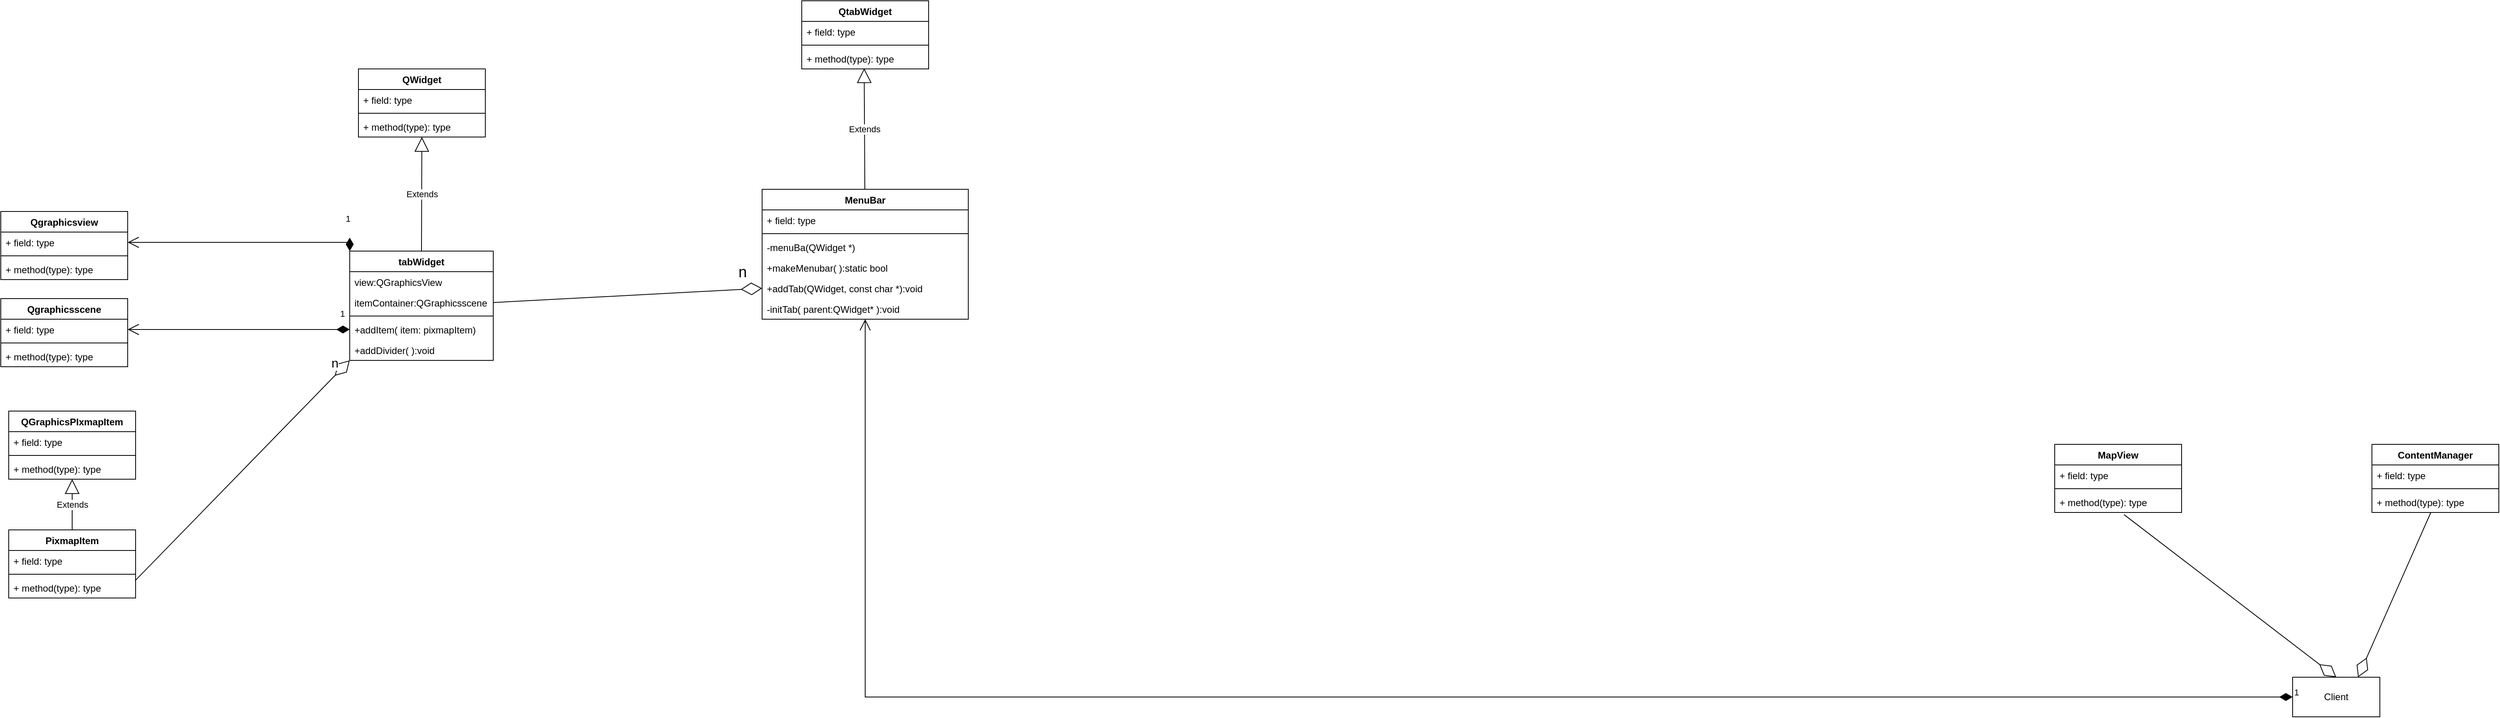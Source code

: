<mxfile version="21.3.5" type="device">
  <diagram name="第 1 页" id="hAShib07CG1S3fAzilLY">
    <mxGraphModel dx="6316" dy="1768" grid="1" gridSize="10" guides="1" tooltips="1" connect="1" arrows="1" fold="1" page="1" pageScale="1" pageWidth="827" pageHeight="1169" math="0" shadow="0">
      <root>
        <mxCell id="0" />
        <mxCell id="1" parent="0" />
        <mxCell id="-EHXvkH1eTuQFoeocjYc-5" value="Client" style="html=1;whiteSpace=wrap;" parent="1" vertex="1">
          <mxGeometry x="220" y="974" width="110" height="50" as="geometry" />
        </mxCell>
        <mxCell id="-EHXvkH1eTuQFoeocjYc-7" value="MenuBar" style="swimlane;fontStyle=1;align=center;verticalAlign=top;childLayout=stackLayout;horizontal=1;startSize=26;horizontalStack=0;resizeParent=1;resizeParentMax=0;resizeLast=0;collapsible=1;marginBottom=0;whiteSpace=wrap;html=1;" parent="1" vertex="1">
          <mxGeometry x="-1710" y="358" width="260" height="164" as="geometry" />
        </mxCell>
        <mxCell id="-EHXvkH1eTuQFoeocjYc-8" value="+ field: type" style="text;strokeColor=none;fillColor=none;align=left;verticalAlign=top;spacingLeft=4;spacingRight=4;overflow=hidden;rotatable=0;points=[[0,0.5],[1,0.5]];portConstraint=eastwest;whiteSpace=wrap;html=1;" parent="-EHXvkH1eTuQFoeocjYc-7" vertex="1">
          <mxGeometry y="26" width="260" height="26" as="geometry" />
        </mxCell>
        <mxCell id="-EHXvkH1eTuQFoeocjYc-9" value="" style="line;strokeWidth=1;fillColor=none;align=left;verticalAlign=middle;spacingTop=-1;spacingLeft=3;spacingRight=3;rotatable=0;labelPosition=right;points=[];portConstraint=eastwest;strokeColor=inherit;" parent="-EHXvkH1eTuQFoeocjYc-7" vertex="1">
          <mxGeometry y="52" width="260" height="8" as="geometry" />
        </mxCell>
        <mxCell id="AHg1zwZkwYsp26_8VO8N-12" value="-menuBa(QWidget *)" style="text;strokeColor=none;fillColor=none;align=left;verticalAlign=top;spacingLeft=4;spacingRight=4;overflow=hidden;rotatable=0;points=[[0,0.5],[1,0.5]];portConstraint=eastwest;whiteSpace=wrap;html=1;" parent="-EHXvkH1eTuQFoeocjYc-7" vertex="1">
          <mxGeometry y="60" width="260" height="26" as="geometry" />
        </mxCell>
        <mxCell id="AHg1zwZkwYsp26_8VO8N-18" value="+makeMenubar( ):static bool" style="text;strokeColor=none;fillColor=none;align=left;verticalAlign=top;spacingLeft=4;spacingRight=4;overflow=hidden;rotatable=0;points=[[0,0.5],[1,0.5]];portConstraint=eastwest;whiteSpace=wrap;html=1;" parent="-EHXvkH1eTuQFoeocjYc-7" vertex="1">
          <mxGeometry y="86" width="260" height="26" as="geometry" />
        </mxCell>
        <mxCell id="AHg1zwZkwYsp26_8VO8N-11" value="+addTab(QWidget, const char *):void" style="text;strokeColor=none;fillColor=none;align=left;verticalAlign=top;spacingLeft=4;spacingRight=4;overflow=hidden;rotatable=0;points=[[0,0.5],[1,0.5]];portConstraint=eastwest;whiteSpace=wrap;html=1;" parent="-EHXvkH1eTuQFoeocjYc-7" vertex="1">
          <mxGeometry y="112" width="260" height="26" as="geometry" />
        </mxCell>
        <mxCell id="AHg1zwZkwYsp26_8VO8N-17" value="-initTab( parent:QWidget* ):void" style="text;strokeColor=none;fillColor=none;align=left;verticalAlign=top;spacingLeft=4;spacingRight=4;overflow=hidden;rotatable=0;points=[[0,0.5],[1,0.5]];portConstraint=eastwest;whiteSpace=wrap;html=1;" parent="-EHXvkH1eTuQFoeocjYc-7" vertex="1">
          <mxGeometry y="138" width="260" height="26" as="geometry" />
        </mxCell>
        <mxCell id="-EHXvkH1eTuQFoeocjYc-15" value="MapView" style="swimlane;fontStyle=1;align=center;verticalAlign=top;childLayout=stackLayout;horizontal=1;startSize=26;horizontalStack=0;resizeParent=1;resizeParentMax=0;resizeLast=0;collapsible=1;marginBottom=0;whiteSpace=wrap;html=1;" parent="1" vertex="1">
          <mxGeometry x="-80" y="680" width="160" height="86" as="geometry" />
        </mxCell>
        <mxCell id="-EHXvkH1eTuQFoeocjYc-16" value="+ field: type" style="text;strokeColor=none;fillColor=none;align=left;verticalAlign=top;spacingLeft=4;spacingRight=4;overflow=hidden;rotatable=0;points=[[0,0.5],[1,0.5]];portConstraint=eastwest;whiteSpace=wrap;html=1;" parent="-EHXvkH1eTuQFoeocjYc-15" vertex="1">
          <mxGeometry y="26" width="160" height="26" as="geometry" />
        </mxCell>
        <mxCell id="-EHXvkH1eTuQFoeocjYc-17" value="" style="line;strokeWidth=1;fillColor=none;align=left;verticalAlign=middle;spacingTop=-1;spacingLeft=3;spacingRight=3;rotatable=0;labelPosition=right;points=[];portConstraint=eastwest;strokeColor=inherit;" parent="-EHXvkH1eTuQFoeocjYc-15" vertex="1">
          <mxGeometry y="52" width="160" height="8" as="geometry" />
        </mxCell>
        <mxCell id="-EHXvkH1eTuQFoeocjYc-18" value="+ method(type): type" style="text;strokeColor=none;fillColor=none;align=left;verticalAlign=top;spacingLeft=4;spacingRight=4;overflow=hidden;rotatable=0;points=[[0,0.5],[1,0.5]];portConstraint=eastwest;whiteSpace=wrap;html=1;" parent="-EHXvkH1eTuQFoeocjYc-15" vertex="1">
          <mxGeometry y="60" width="160" height="26" as="geometry" />
        </mxCell>
        <mxCell id="-EHXvkH1eTuQFoeocjYc-19" value="ContentManager" style="swimlane;fontStyle=1;align=center;verticalAlign=top;childLayout=stackLayout;horizontal=1;startSize=26;horizontalStack=0;resizeParent=1;resizeParentMax=0;resizeLast=0;collapsible=1;marginBottom=0;whiteSpace=wrap;html=1;" parent="1" vertex="1">
          <mxGeometry x="320" y="680" width="160" height="86" as="geometry" />
        </mxCell>
        <mxCell id="-EHXvkH1eTuQFoeocjYc-20" value="+ field: type" style="text;strokeColor=none;fillColor=none;align=left;verticalAlign=top;spacingLeft=4;spacingRight=4;overflow=hidden;rotatable=0;points=[[0,0.5],[1,0.5]];portConstraint=eastwest;whiteSpace=wrap;html=1;" parent="-EHXvkH1eTuQFoeocjYc-19" vertex="1">
          <mxGeometry y="26" width="160" height="26" as="geometry" />
        </mxCell>
        <mxCell id="-EHXvkH1eTuQFoeocjYc-21" value="" style="line;strokeWidth=1;fillColor=none;align=left;verticalAlign=middle;spacingTop=-1;spacingLeft=3;spacingRight=3;rotatable=0;labelPosition=right;points=[];portConstraint=eastwest;strokeColor=inherit;" parent="-EHXvkH1eTuQFoeocjYc-19" vertex="1">
          <mxGeometry y="52" width="160" height="8" as="geometry" />
        </mxCell>
        <mxCell id="-EHXvkH1eTuQFoeocjYc-22" value="+ method(type): type" style="text;strokeColor=none;fillColor=none;align=left;verticalAlign=top;spacingLeft=4;spacingRight=4;overflow=hidden;rotatable=0;points=[[0,0.5],[1,0.5]];portConstraint=eastwest;whiteSpace=wrap;html=1;" parent="-EHXvkH1eTuQFoeocjYc-19" vertex="1">
          <mxGeometry y="60" width="160" height="26" as="geometry" />
        </mxCell>
        <mxCell id="-EHXvkH1eTuQFoeocjYc-23" value="1" style="endArrow=open;html=1;endSize=12;startArrow=diamondThin;startSize=14;startFill=1;edgeStyle=orthogonalEdgeStyle;align=left;verticalAlign=bottom;rounded=0;exitX=0;exitY=0.5;exitDx=0;exitDy=0;" parent="1" source="-EHXvkH1eTuQFoeocjYc-5" target="-EHXvkH1eTuQFoeocjYc-7" edge="1">
          <mxGeometry x="-1" y="3" relative="1" as="geometry">
            <mxPoint x="70" y="760" as="sourcePoint" />
            <mxPoint x="160" y="1090" as="targetPoint" />
          </mxGeometry>
        </mxCell>
        <mxCell id="-EHXvkH1eTuQFoeocjYc-25" value="" style="endArrow=diamondThin;endFill=0;endSize=24;html=1;rounded=0;exitX=0.546;exitY=1.103;exitDx=0;exitDy=0;exitPerimeter=0;entryX=0.5;entryY=0;entryDx=0;entryDy=0;" parent="1" source="-EHXvkH1eTuQFoeocjYc-18" target="-EHXvkH1eTuQFoeocjYc-5" edge="1">
          <mxGeometry width="160" relative="1" as="geometry">
            <mxPoint x="240" y="940" as="sourcePoint" />
            <mxPoint x="260" y="800" as="targetPoint" />
          </mxGeometry>
        </mxCell>
        <mxCell id="-EHXvkH1eTuQFoeocjYc-26" value="" style="endArrow=diamondThin;endFill=0;endSize=24;html=1;rounded=0;entryX=0.75;entryY=0;entryDx=0;entryDy=0;" parent="1" source="-EHXvkH1eTuQFoeocjYc-22" target="-EHXvkH1eTuQFoeocjYc-5" edge="1">
          <mxGeometry width="160" relative="1" as="geometry">
            <mxPoint x="310" y="970" as="sourcePoint" />
            <mxPoint x="690" y="1110" as="targetPoint" />
          </mxGeometry>
        </mxCell>
        <mxCell id="AHg1zwZkwYsp26_8VO8N-5" value="QtabWidget" style="swimlane;fontStyle=1;align=center;verticalAlign=top;childLayout=stackLayout;horizontal=1;startSize=26;horizontalStack=0;resizeParent=1;resizeParentMax=0;resizeLast=0;collapsible=1;marginBottom=0;whiteSpace=wrap;html=1;" parent="1" vertex="1">
          <mxGeometry x="-1660" y="120" width="160" height="86" as="geometry" />
        </mxCell>
        <mxCell id="AHg1zwZkwYsp26_8VO8N-6" value="+ field: type" style="text;strokeColor=none;fillColor=none;align=left;verticalAlign=top;spacingLeft=4;spacingRight=4;overflow=hidden;rotatable=0;points=[[0,0.5],[1,0.5]];portConstraint=eastwest;whiteSpace=wrap;html=1;" parent="AHg1zwZkwYsp26_8VO8N-5" vertex="1">
          <mxGeometry y="26" width="160" height="26" as="geometry" />
        </mxCell>
        <mxCell id="AHg1zwZkwYsp26_8VO8N-7" value="" style="line;strokeWidth=1;fillColor=none;align=left;verticalAlign=middle;spacingTop=-1;spacingLeft=3;spacingRight=3;rotatable=0;labelPosition=right;points=[];portConstraint=eastwest;strokeColor=inherit;" parent="AHg1zwZkwYsp26_8VO8N-5" vertex="1">
          <mxGeometry y="52" width="160" height="8" as="geometry" />
        </mxCell>
        <mxCell id="AHg1zwZkwYsp26_8VO8N-8" value="+ method(type): type" style="text;strokeColor=none;fillColor=none;align=left;verticalAlign=top;spacingLeft=4;spacingRight=4;overflow=hidden;rotatable=0;points=[[0,0.5],[1,0.5]];portConstraint=eastwest;whiteSpace=wrap;html=1;" parent="AHg1zwZkwYsp26_8VO8N-5" vertex="1">
          <mxGeometry y="60" width="160" height="26" as="geometry" />
        </mxCell>
        <mxCell id="AHg1zwZkwYsp26_8VO8N-10" value="Extends" style="endArrow=block;endSize=16;endFill=0;html=1;rounded=0;entryX=0.492;entryY=0.97;entryDx=0;entryDy=0;entryPerimeter=0;" parent="1" source="-EHXvkH1eTuQFoeocjYc-7" target="AHg1zwZkwYsp26_8VO8N-8" edge="1">
          <mxGeometry width="160" relative="1" as="geometry">
            <mxPoint x="-1650" y="318" as="sourcePoint" />
            <mxPoint x="-1730" y="268" as="targetPoint" />
          </mxGeometry>
        </mxCell>
        <mxCell id="AHg1zwZkwYsp26_8VO8N-13" value="tabWidget" style="swimlane;fontStyle=1;align=center;verticalAlign=top;childLayout=stackLayout;horizontal=1;startSize=26;horizontalStack=0;resizeParent=1;resizeParentMax=0;resizeLast=0;collapsible=1;marginBottom=0;whiteSpace=wrap;html=1;" parent="1" vertex="1">
          <mxGeometry x="-2230" y="436" width="181" height="138" as="geometry" />
        </mxCell>
        <mxCell id="AHg1zwZkwYsp26_8VO8N-14" value="view:QGraphicsView" style="text;strokeColor=none;fillColor=none;align=left;verticalAlign=top;spacingLeft=4;spacingRight=4;overflow=hidden;rotatable=0;points=[[0,0.5],[1,0.5]];portConstraint=eastwest;whiteSpace=wrap;html=1;" parent="AHg1zwZkwYsp26_8VO8N-13" vertex="1">
          <mxGeometry y="26" width="181" height="26" as="geometry" />
        </mxCell>
        <mxCell id="AHg1zwZkwYsp26_8VO8N-30" value="itemContainer:QGraphicsscene" style="text;strokeColor=none;fillColor=none;align=left;verticalAlign=top;spacingLeft=4;spacingRight=4;overflow=hidden;rotatable=0;points=[[0,0.5],[1,0.5]];portConstraint=eastwest;whiteSpace=wrap;html=1;" parent="AHg1zwZkwYsp26_8VO8N-13" vertex="1">
          <mxGeometry y="52" width="181" height="26" as="geometry" />
        </mxCell>
        <mxCell id="AHg1zwZkwYsp26_8VO8N-15" value="" style="line;strokeWidth=1;fillColor=none;align=left;verticalAlign=middle;spacingTop=-1;spacingLeft=3;spacingRight=3;rotatable=0;labelPosition=right;points=[];portConstraint=eastwest;strokeColor=inherit;" parent="AHg1zwZkwYsp26_8VO8N-13" vertex="1">
          <mxGeometry y="78" width="181" height="8" as="geometry" />
        </mxCell>
        <mxCell id="AHg1zwZkwYsp26_8VO8N-16" value="+addItem( item: pixmapItem)" style="text;strokeColor=none;fillColor=none;align=left;verticalAlign=top;spacingLeft=4;spacingRight=4;overflow=hidden;rotatable=0;points=[[0,0.5],[1,0.5]];portConstraint=eastwest;whiteSpace=wrap;html=1;" parent="AHg1zwZkwYsp26_8VO8N-13" vertex="1">
          <mxGeometry y="86" width="181" height="26" as="geometry" />
        </mxCell>
        <mxCell id="AHg1zwZkwYsp26_8VO8N-32" value="+addDivider( ):void" style="text;strokeColor=none;fillColor=none;align=left;verticalAlign=top;spacingLeft=4;spacingRight=4;overflow=hidden;rotatable=0;points=[[0,0.5],[1,0.5]];portConstraint=eastwest;whiteSpace=wrap;html=1;" parent="AHg1zwZkwYsp26_8VO8N-13" vertex="1">
          <mxGeometry y="112" width="181" height="26" as="geometry" />
        </mxCell>
        <mxCell id="AHg1zwZkwYsp26_8VO8N-19" value="Qgraphicsscene" style="swimlane;fontStyle=1;align=center;verticalAlign=top;childLayout=stackLayout;horizontal=1;startSize=26;horizontalStack=0;resizeParent=1;resizeParentMax=0;resizeLast=0;collapsible=1;marginBottom=0;whiteSpace=wrap;html=1;" parent="1" vertex="1">
          <mxGeometry x="-2670" y="496" width="160" height="86" as="geometry" />
        </mxCell>
        <mxCell id="AHg1zwZkwYsp26_8VO8N-20" value="+ field: type" style="text;strokeColor=none;fillColor=none;align=left;verticalAlign=top;spacingLeft=4;spacingRight=4;overflow=hidden;rotatable=0;points=[[0,0.5],[1,0.5]];portConstraint=eastwest;whiteSpace=wrap;html=1;" parent="AHg1zwZkwYsp26_8VO8N-19" vertex="1">
          <mxGeometry y="26" width="160" height="26" as="geometry" />
        </mxCell>
        <mxCell id="AHg1zwZkwYsp26_8VO8N-21" value="" style="line;strokeWidth=1;fillColor=none;align=left;verticalAlign=middle;spacingTop=-1;spacingLeft=3;spacingRight=3;rotatable=0;labelPosition=right;points=[];portConstraint=eastwest;strokeColor=inherit;" parent="AHg1zwZkwYsp26_8VO8N-19" vertex="1">
          <mxGeometry y="52" width="160" height="8" as="geometry" />
        </mxCell>
        <mxCell id="AHg1zwZkwYsp26_8VO8N-22" value="+ method(type): type" style="text;strokeColor=none;fillColor=none;align=left;verticalAlign=top;spacingLeft=4;spacingRight=4;overflow=hidden;rotatable=0;points=[[0,0.5],[1,0.5]];portConstraint=eastwest;whiteSpace=wrap;html=1;" parent="AHg1zwZkwYsp26_8VO8N-19" vertex="1">
          <mxGeometry y="60" width="160" height="26" as="geometry" />
        </mxCell>
        <mxCell id="AHg1zwZkwYsp26_8VO8N-23" value="Qgraphicsview" style="swimlane;fontStyle=1;align=center;verticalAlign=top;childLayout=stackLayout;horizontal=1;startSize=26;horizontalStack=0;resizeParent=1;resizeParentMax=0;resizeLast=0;collapsible=1;marginBottom=0;whiteSpace=wrap;html=1;" parent="1" vertex="1">
          <mxGeometry x="-2670" y="386" width="160" height="86" as="geometry" />
        </mxCell>
        <mxCell id="AHg1zwZkwYsp26_8VO8N-24" value="+ field: type" style="text;strokeColor=none;fillColor=none;align=left;verticalAlign=top;spacingLeft=4;spacingRight=4;overflow=hidden;rotatable=0;points=[[0,0.5],[1,0.5]];portConstraint=eastwest;whiteSpace=wrap;html=1;" parent="AHg1zwZkwYsp26_8VO8N-23" vertex="1">
          <mxGeometry y="26" width="160" height="26" as="geometry" />
        </mxCell>
        <mxCell id="AHg1zwZkwYsp26_8VO8N-25" value="" style="line;strokeWidth=1;fillColor=none;align=left;verticalAlign=middle;spacingTop=-1;spacingLeft=3;spacingRight=3;rotatable=0;labelPosition=right;points=[];portConstraint=eastwest;strokeColor=inherit;" parent="AHg1zwZkwYsp26_8VO8N-23" vertex="1">
          <mxGeometry y="52" width="160" height="8" as="geometry" />
        </mxCell>
        <mxCell id="AHg1zwZkwYsp26_8VO8N-26" value="+ method(type): type" style="text;strokeColor=none;fillColor=none;align=left;verticalAlign=top;spacingLeft=4;spacingRight=4;overflow=hidden;rotatable=0;points=[[0,0.5],[1,0.5]];portConstraint=eastwest;whiteSpace=wrap;html=1;" parent="AHg1zwZkwYsp26_8VO8N-23" vertex="1">
          <mxGeometry y="60" width="160" height="26" as="geometry" />
        </mxCell>
        <mxCell id="AHg1zwZkwYsp26_8VO8N-27" value="1" style="endArrow=open;html=1;endSize=12;startArrow=diamondThin;startSize=14;startFill=1;edgeStyle=orthogonalEdgeStyle;align=left;verticalAlign=bottom;rounded=0;entryX=1;entryY=0.5;entryDx=0;entryDy=0;exitX=0;exitY=0.5;exitDx=0;exitDy=0;" parent="1" source="AHg1zwZkwYsp26_8VO8N-16" target="AHg1zwZkwYsp26_8VO8N-20" edge="1">
          <mxGeometry x="-0.899" y="-11" relative="1" as="geometry">
            <mxPoint x="-2320" y="656" as="sourcePoint" />
            <mxPoint x="-2279" y="866" as="targetPoint" />
            <mxPoint as="offset" />
          </mxGeometry>
        </mxCell>
        <mxCell id="AHg1zwZkwYsp26_8VO8N-29" value="1" style="endArrow=open;html=1;endSize=12;startArrow=diamondThin;startSize=14;startFill=1;edgeStyle=orthogonalEdgeStyle;align=left;verticalAlign=bottom;rounded=0;exitX=0;exitY=0;exitDx=0;exitDy=0;" parent="1" source="AHg1zwZkwYsp26_8VO8N-13" target="AHg1zwZkwYsp26_8VO8N-24" edge="1">
          <mxGeometry x="-0.878" y="-21" relative="1" as="geometry">
            <mxPoint x="-2570.0" y="612" as="sourcePoint" />
            <mxPoint x="-2435.75" y="366" as="targetPoint" />
            <mxPoint as="offset" />
          </mxGeometry>
        </mxCell>
        <mxCell id="AHg1zwZkwYsp26_8VO8N-33" value="QGraphicsPIxmapItem" style="swimlane;fontStyle=1;align=center;verticalAlign=top;childLayout=stackLayout;horizontal=1;startSize=26;horizontalStack=0;resizeParent=1;resizeParentMax=0;resizeLast=0;collapsible=1;marginBottom=0;whiteSpace=wrap;html=1;" parent="1" vertex="1">
          <mxGeometry x="-2660" y="638" width="160" height="86" as="geometry" />
        </mxCell>
        <mxCell id="AHg1zwZkwYsp26_8VO8N-34" value="+ field: type" style="text;strokeColor=none;fillColor=none;align=left;verticalAlign=top;spacingLeft=4;spacingRight=4;overflow=hidden;rotatable=0;points=[[0,0.5],[1,0.5]];portConstraint=eastwest;whiteSpace=wrap;html=1;" parent="AHg1zwZkwYsp26_8VO8N-33" vertex="1">
          <mxGeometry y="26" width="160" height="26" as="geometry" />
        </mxCell>
        <mxCell id="AHg1zwZkwYsp26_8VO8N-35" value="" style="line;strokeWidth=1;fillColor=none;align=left;verticalAlign=middle;spacingTop=-1;spacingLeft=3;spacingRight=3;rotatable=0;labelPosition=right;points=[];portConstraint=eastwest;strokeColor=inherit;" parent="AHg1zwZkwYsp26_8VO8N-33" vertex="1">
          <mxGeometry y="52" width="160" height="8" as="geometry" />
        </mxCell>
        <mxCell id="AHg1zwZkwYsp26_8VO8N-36" value="+ method(type): type" style="text;strokeColor=none;fillColor=none;align=left;verticalAlign=top;spacingLeft=4;spacingRight=4;overflow=hidden;rotatable=0;points=[[0,0.5],[1,0.5]];portConstraint=eastwest;whiteSpace=wrap;html=1;" parent="AHg1zwZkwYsp26_8VO8N-33" vertex="1">
          <mxGeometry y="60" width="160" height="26" as="geometry" />
        </mxCell>
        <mxCell id="AHg1zwZkwYsp26_8VO8N-37" value="PixmapItem" style="swimlane;fontStyle=1;align=center;verticalAlign=top;childLayout=stackLayout;horizontal=1;startSize=26;horizontalStack=0;resizeParent=1;resizeParentMax=0;resizeLast=0;collapsible=1;marginBottom=0;whiteSpace=wrap;html=1;" parent="1" vertex="1">
          <mxGeometry x="-2660" y="788" width="160" height="86" as="geometry" />
        </mxCell>
        <mxCell id="AHg1zwZkwYsp26_8VO8N-38" value="+ field: type" style="text;strokeColor=none;fillColor=none;align=left;verticalAlign=top;spacingLeft=4;spacingRight=4;overflow=hidden;rotatable=0;points=[[0,0.5],[1,0.5]];portConstraint=eastwest;whiteSpace=wrap;html=1;" parent="AHg1zwZkwYsp26_8VO8N-37" vertex="1">
          <mxGeometry y="26" width="160" height="26" as="geometry" />
        </mxCell>
        <mxCell id="AHg1zwZkwYsp26_8VO8N-39" value="" style="line;strokeWidth=1;fillColor=none;align=left;verticalAlign=middle;spacingTop=-1;spacingLeft=3;spacingRight=3;rotatable=0;labelPosition=right;points=[];portConstraint=eastwest;strokeColor=inherit;" parent="AHg1zwZkwYsp26_8VO8N-37" vertex="1">
          <mxGeometry y="52" width="160" height="8" as="geometry" />
        </mxCell>
        <mxCell id="AHg1zwZkwYsp26_8VO8N-40" value="+ method(type): type" style="text;strokeColor=none;fillColor=none;align=left;verticalAlign=top;spacingLeft=4;spacingRight=4;overflow=hidden;rotatable=0;points=[[0,0.5],[1,0.5]];portConstraint=eastwest;whiteSpace=wrap;html=1;" parent="AHg1zwZkwYsp26_8VO8N-37" vertex="1">
          <mxGeometry y="60" width="160" height="26" as="geometry" />
        </mxCell>
        <mxCell id="AHg1zwZkwYsp26_8VO8N-41" value="Extends" style="endArrow=block;endSize=16;endFill=0;html=1;rounded=0;" parent="1" source="AHg1zwZkwYsp26_8VO8N-37" target="AHg1zwZkwYsp26_8VO8N-36" edge="1">
          <mxGeometry width="160" relative="1" as="geometry">
            <mxPoint x="-2520" y="778" as="sourcePoint" />
            <mxPoint x="-2430" y="788" as="targetPoint" />
          </mxGeometry>
        </mxCell>
        <mxCell id="Ac6MX-KqqdVDjvUZWyTq-2" value="QWidget" style="swimlane;fontStyle=1;align=center;verticalAlign=top;childLayout=stackLayout;horizontal=1;startSize=26;horizontalStack=0;resizeParent=1;resizeParentMax=0;resizeLast=0;collapsible=1;marginBottom=0;whiteSpace=wrap;html=1;" parent="1" vertex="1">
          <mxGeometry x="-2219" y="206" width="160" height="86" as="geometry" />
        </mxCell>
        <mxCell id="Ac6MX-KqqdVDjvUZWyTq-3" value="+ field: type" style="text;strokeColor=none;fillColor=none;align=left;verticalAlign=top;spacingLeft=4;spacingRight=4;overflow=hidden;rotatable=0;points=[[0,0.5],[1,0.5]];portConstraint=eastwest;whiteSpace=wrap;html=1;" parent="Ac6MX-KqqdVDjvUZWyTq-2" vertex="1">
          <mxGeometry y="26" width="160" height="26" as="geometry" />
        </mxCell>
        <mxCell id="Ac6MX-KqqdVDjvUZWyTq-4" value="" style="line;strokeWidth=1;fillColor=none;align=left;verticalAlign=middle;spacingTop=-1;spacingLeft=3;spacingRight=3;rotatable=0;labelPosition=right;points=[];portConstraint=eastwest;strokeColor=inherit;" parent="Ac6MX-KqqdVDjvUZWyTq-2" vertex="1">
          <mxGeometry y="52" width="160" height="8" as="geometry" />
        </mxCell>
        <mxCell id="Ac6MX-KqqdVDjvUZWyTq-5" value="+ method(type): type" style="text;strokeColor=none;fillColor=none;align=left;verticalAlign=top;spacingLeft=4;spacingRight=4;overflow=hidden;rotatable=0;points=[[0,0.5],[1,0.5]];portConstraint=eastwest;whiteSpace=wrap;html=1;" parent="Ac6MX-KqqdVDjvUZWyTq-2" vertex="1">
          <mxGeometry y="60" width="160" height="26" as="geometry" />
        </mxCell>
        <mxCell id="Ac6MX-KqqdVDjvUZWyTq-6" value="Extends" style="endArrow=block;endSize=16;endFill=0;html=1;rounded=0;exitX=0.5;exitY=0;exitDx=0;exitDy=0;" parent="1" source="AHg1zwZkwYsp26_8VO8N-13" target="Ac6MX-KqqdVDjvUZWyTq-5" edge="1">
          <mxGeometry width="160" relative="1" as="geometry">
            <mxPoint x="-2170" y="416" as="sourcePoint" />
            <mxPoint x="-2010" y="416" as="targetPoint" />
          </mxGeometry>
        </mxCell>
        <mxCell id="Ac6MX-KqqdVDjvUZWyTq-7" value="" style="endArrow=diamondThin;endFill=0;endSize=24;html=1;rounded=0;entryX=0;entryY=0.5;entryDx=0;entryDy=0;exitX=1;exitY=0.5;exitDx=0;exitDy=0;" parent="1" source="AHg1zwZkwYsp26_8VO8N-30" target="AHg1zwZkwYsp26_8VO8N-11" edge="1">
          <mxGeometry width="160" relative="1" as="geometry">
            <mxPoint x="-1940" y="478" as="sourcePoint" />
            <mxPoint x="-1780" y="478" as="targetPoint" />
          </mxGeometry>
        </mxCell>
        <mxCell id="Ac6MX-KqqdVDjvUZWyTq-8" value="" style="endArrow=diamondThin;endFill=0;endSize=24;html=1;rounded=0;exitX=0.996;exitY=0.161;exitDx=0;exitDy=0;exitPerimeter=0;" parent="1" source="AHg1zwZkwYsp26_8VO8N-40" edge="1">
          <mxGeometry width="160" relative="1" as="geometry">
            <mxPoint x="-2390" y="574" as="sourcePoint" />
            <mxPoint x="-2230" y="574" as="targetPoint" />
          </mxGeometry>
        </mxCell>
        <mxCell id="Ac6MX-KqqdVDjvUZWyTq-9" value="n" style="edgeLabel;html=1;align=center;verticalAlign=middle;resizable=0;points=[];fontSize=16;" parent="Ac6MX-KqqdVDjvUZWyTq-8" vertex="1" connectable="0">
          <mxGeometry x="0.899" relative="1" as="geometry">
            <mxPoint x="-6" y="-11" as="offset" />
          </mxGeometry>
        </mxCell>
        <mxCell id="Ac6MX-KqqdVDjvUZWyTq-10" value="n&lt;br style=&quot;font-size: 19px;&quot;&gt;" style="text;html=1;align=center;verticalAlign=middle;resizable=0;points=[];autosize=1;strokeColor=none;fillColor=none;fontSize=19;" parent="1" vertex="1">
          <mxGeometry x="-1750" y="443" width="30" height="40" as="geometry" />
        </mxCell>
      </root>
    </mxGraphModel>
  </diagram>
</mxfile>
